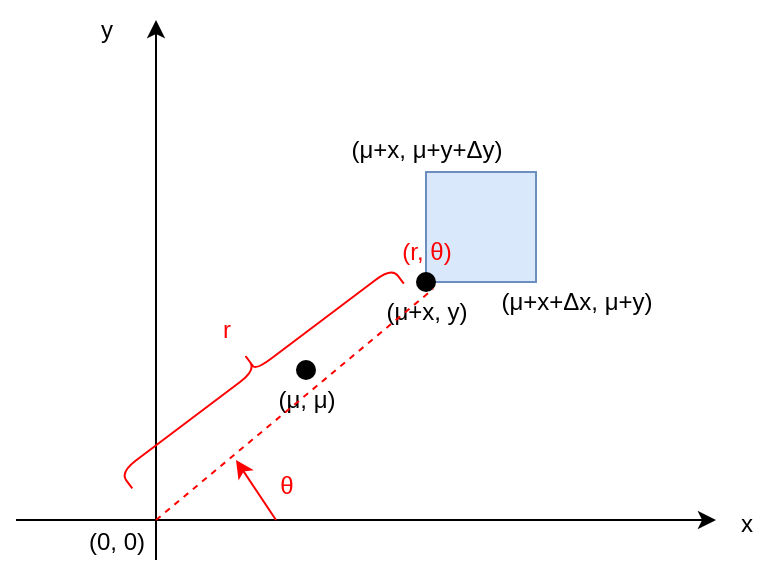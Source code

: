 <mxfile version="21.5.0" type="device">
  <diagram name="ページ1" id="fwRLMC7fVDqMPXiaYfA4">
    <mxGraphModel dx="1047" dy="801" grid="1" gridSize="10" guides="1" tooltips="1" connect="1" arrows="1" fold="1" page="1" pageScale="1" pageWidth="827" pageHeight="1169" math="0" shadow="0">
      <root>
        <mxCell id="0" />
        <mxCell id="1" parent="0" />
        <mxCell id="lIV_b-Jj5jmFC_cxghG_-1" value="" style="endArrow=classic;html=1;rounded=0;" edge="1" parent="1">
          <mxGeometry width="50" height="50" relative="1" as="geometry">
            <mxPoint x="220" y="440" as="sourcePoint" />
            <mxPoint x="570" y="440" as="targetPoint" />
          </mxGeometry>
        </mxCell>
        <mxCell id="lIV_b-Jj5jmFC_cxghG_-2" value="x" style="text;html=1;align=center;verticalAlign=middle;resizable=0;points=[];autosize=1;strokeColor=none;fillColor=none;" vertex="1" parent="1">
          <mxGeometry x="570" y="427" width="30" height="30" as="geometry" />
        </mxCell>
        <mxCell id="lIV_b-Jj5jmFC_cxghG_-3" value="" style="endArrow=classic;html=1;rounded=0;" edge="1" parent="1">
          <mxGeometry width="50" height="50" relative="1" as="geometry">
            <mxPoint x="290" y="460" as="sourcePoint" />
            <mxPoint x="290" y="190" as="targetPoint" />
          </mxGeometry>
        </mxCell>
        <mxCell id="lIV_b-Jj5jmFC_cxghG_-4" value="y" style="text;html=1;align=center;verticalAlign=middle;resizable=0;points=[];autosize=1;strokeColor=none;fillColor=none;" vertex="1" parent="1">
          <mxGeometry x="250" y="180" width="30" height="30" as="geometry" />
        </mxCell>
        <mxCell id="lIV_b-Jj5jmFC_cxghG_-12" value="(0, 0)" style="text;html=1;align=center;verticalAlign=middle;resizable=0;points=[];autosize=1;strokeColor=none;fillColor=none;" vertex="1" parent="1">
          <mxGeometry x="245" y="436" width="50" height="30" as="geometry" />
        </mxCell>
        <mxCell id="lIV_b-Jj5jmFC_cxghG_-13" value="原点狙い" parent="0" visible="0" />
        <mxCell id="lIV_b-Jj5jmFC_cxghG_-14" value="" style="whiteSpace=wrap;html=1;aspect=fixed;fillColor=#dae8fc;strokeColor=#6c8ebf;" vertex="1" parent="lIV_b-Jj5jmFC_cxghG_-13">
          <mxGeometry x="360" y="290" width="55" height="55" as="geometry" />
        </mxCell>
        <mxCell id="lIV_b-Jj5jmFC_cxghG_-15" value="(x, y)" style="text;html=1;align=center;verticalAlign=middle;resizable=0;points=[];autosize=1;strokeColor=none;fillColor=none;" vertex="1" parent="lIV_b-Jj5jmFC_cxghG_-13">
          <mxGeometry x="335" y="345" width="50" height="30" as="geometry" />
        </mxCell>
        <mxCell id="lIV_b-Jj5jmFC_cxghG_-16" value="" style="ellipse;whiteSpace=wrap;html=1;aspect=fixed;strokeColor=none;fillColor=#000000;" vertex="1" parent="lIV_b-Jj5jmFC_cxghG_-13">
          <mxGeometry x="355" y="340" width="10" height="10" as="geometry" />
        </mxCell>
        <mxCell id="lIV_b-Jj5jmFC_cxghG_-17" value="(x+Δx, y)" style="text;html=1;align=center;verticalAlign=middle;resizable=0;points=[];autosize=1;strokeColor=none;fillColor=none;" vertex="1" parent="lIV_b-Jj5jmFC_cxghG_-13">
          <mxGeometry x="385" y="338" width="70" height="30" as="geometry" />
        </mxCell>
        <mxCell id="lIV_b-Jj5jmFC_cxghG_-18" value="(x, y+Δy)" style="text;html=1;align=center;verticalAlign=middle;resizable=0;points=[];autosize=1;strokeColor=none;fillColor=none;" vertex="1" parent="lIV_b-Jj5jmFC_cxghG_-13">
          <mxGeometry x="325" y="264" width="70" height="30" as="geometry" />
        </mxCell>
        <mxCell id="lIV_b-Jj5jmFC_cxghG_-19" value="(mu,mu)狙い" style="" parent="0" />
        <mxCell id="lIV_b-Jj5jmFC_cxghG_-20" value="" style="whiteSpace=wrap;html=1;aspect=fixed;fillColor=#dae8fc;strokeColor=#6c8ebf;" vertex="1" parent="lIV_b-Jj5jmFC_cxghG_-19">
          <mxGeometry x="425" y="266" width="55" height="55" as="geometry" />
        </mxCell>
        <mxCell id="lIV_b-Jj5jmFC_cxghG_-21" value="(μ+x, y)" style="text;html=1;align=center;verticalAlign=middle;resizable=0;points=[];autosize=1;strokeColor=none;fillColor=none;" vertex="1" parent="lIV_b-Jj5jmFC_cxghG_-19">
          <mxGeometry x="395" y="321" width="60" height="30" as="geometry" />
        </mxCell>
        <mxCell id="lIV_b-Jj5jmFC_cxghG_-22" value="" style="ellipse;whiteSpace=wrap;html=1;aspect=fixed;strokeColor=none;fillColor=#000000;" vertex="1" parent="lIV_b-Jj5jmFC_cxghG_-19">
          <mxGeometry x="420" y="316" width="10" height="10" as="geometry" />
        </mxCell>
        <mxCell id="lIV_b-Jj5jmFC_cxghG_-23" value="(μ+x+Δx, μ+y)" style="text;html=1;align=center;verticalAlign=middle;resizable=0;points=[];autosize=1;strokeColor=none;fillColor=none;" vertex="1" parent="lIV_b-Jj5jmFC_cxghG_-19">
          <mxGeometry x="450" y="316" width="100" height="30" as="geometry" />
        </mxCell>
        <mxCell id="lIV_b-Jj5jmFC_cxghG_-24" value="(μ+x, μ+y+Δy)" style="text;html=1;align=center;verticalAlign=middle;resizable=0;points=[];autosize=1;strokeColor=none;fillColor=none;" vertex="1" parent="lIV_b-Jj5jmFC_cxghG_-19">
          <mxGeometry x="375" y="240" width="100" height="30" as="geometry" />
        </mxCell>
        <mxCell id="lIV_b-Jj5jmFC_cxghG_-25" value="(μ, μ)" style="text;html=1;align=center;verticalAlign=middle;resizable=0;points=[];autosize=1;strokeColor=none;fillColor=none;" vertex="1" parent="lIV_b-Jj5jmFC_cxghG_-19">
          <mxGeometry x="340" y="365" width="50" height="30" as="geometry" />
        </mxCell>
        <mxCell id="lIV_b-Jj5jmFC_cxghG_-26" value="" style="ellipse;whiteSpace=wrap;html=1;aspect=fixed;strokeColor=none;fillColor=#000000;" vertex="1" parent="lIV_b-Jj5jmFC_cxghG_-19">
          <mxGeometry x="360" y="360" width="10" height="10" as="geometry" />
        </mxCell>
        <mxCell id="lIV_b-Jj5jmFC_cxghG_-28" value="極座標" parent="0" />
        <mxCell id="lIV_b-Jj5jmFC_cxghG_-31" value="" style="endArrow=none;dashed=1;html=1;rounded=0;entryX=1;entryY=1;entryDx=0;entryDy=0;strokeColor=#FF0000;" edge="1" parent="lIV_b-Jj5jmFC_cxghG_-28" target="lIV_b-Jj5jmFC_cxghG_-22">
          <mxGeometry width="50" height="50" relative="1" as="geometry">
            <mxPoint x="290" y="440" as="sourcePoint" />
            <mxPoint x="435" y="331" as="targetPoint" />
          </mxGeometry>
        </mxCell>
        <mxCell id="lIV_b-Jj5jmFC_cxghG_-32" value="" style="shape=curlyBracket;whiteSpace=wrap;html=1;rounded=1;flipH=1;labelPosition=right;verticalLabelPosition=middle;align=left;verticalAlign=middle;rotation=53;size=0.5;direction=west;strokeColor=#FF0000;" vertex="1" parent="lIV_b-Jj5jmFC_cxghG_-28">
          <mxGeometry x="330" y="280" width="20" height="170" as="geometry" />
        </mxCell>
        <mxCell id="lIV_b-Jj5jmFC_cxghG_-33" value="r" style="text;html=1;align=center;verticalAlign=middle;resizable=0;points=[];autosize=1;strokeColor=none;fillColor=none;fontColor=#FF0000;" vertex="1" parent="lIV_b-Jj5jmFC_cxghG_-28">
          <mxGeometry x="310" y="330" width="30" height="30" as="geometry" />
        </mxCell>
        <mxCell id="lIV_b-Jj5jmFC_cxghG_-37" value="" style="endArrow=classic;html=1;rounded=0;fontColor=#FF0000;strokeColor=#FF0000;" edge="1" parent="lIV_b-Jj5jmFC_cxghG_-28">
          <mxGeometry width="50" height="50" relative="1" as="geometry">
            <mxPoint x="350" y="440" as="sourcePoint" />
            <mxPoint x="330" y="410" as="targetPoint" />
          </mxGeometry>
        </mxCell>
        <mxCell id="lIV_b-Jj5jmFC_cxghG_-38" value="θ" style="text;html=1;align=center;verticalAlign=middle;resizable=0;points=[];autosize=1;strokeColor=none;fillColor=none;fontColor=#FF0000;" vertex="1" parent="lIV_b-Jj5jmFC_cxghG_-28">
          <mxGeometry x="340" y="408" width="30" height="30" as="geometry" />
        </mxCell>
        <mxCell id="lIV_b-Jj5jmFC_cxghG_-40" value="(r, θ)" style="text;html=1;align=center;verticalAlign=middle;resizable=0;points=[];autosize=1;strokeColor=none;fillColor=none;fontColor=#FF0000;" vertex="1" parent="lIV_b-Jj5jmFC_cxghG_-28">
          <mxGeometry x="400" y="291" width="50" height="30" as="geometry" />
        </mxCell>
      </root>
    </mxGraphModel>
  </diagram>
</mxfile>
